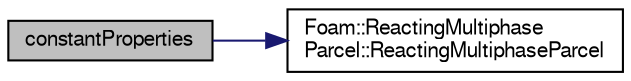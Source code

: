 digraph "constantProperties"
{
  bgcolor="transparent";
  edge [fontname="FreeSans",fontsize="10",labelfontname="FreeSans",labelfontsize="10"];
  node [fontname="FreeSans",fontsize="10",shape=record];
  rankdir="LR";
  Node6 [label="constantProperties",height=0.2,width=0.4,color="black", fillcolor="grey75", style="filled", fontcolor="black"];
  Node6 -> Node7 [color="midnightblue",fontsize="10",style="solid",fontname="FreeSans"];
  Node7 [label="Foam::ReactingMultiphase\lParcel::ReactingMultiphaseParcel",height=0.2,width=0.4,color="black",URL="$a23910.html#a4d4d9067d7183a1fceb34f0fd657c754",tooltip="Construct from owner, position, and cloud owner. "];
}
